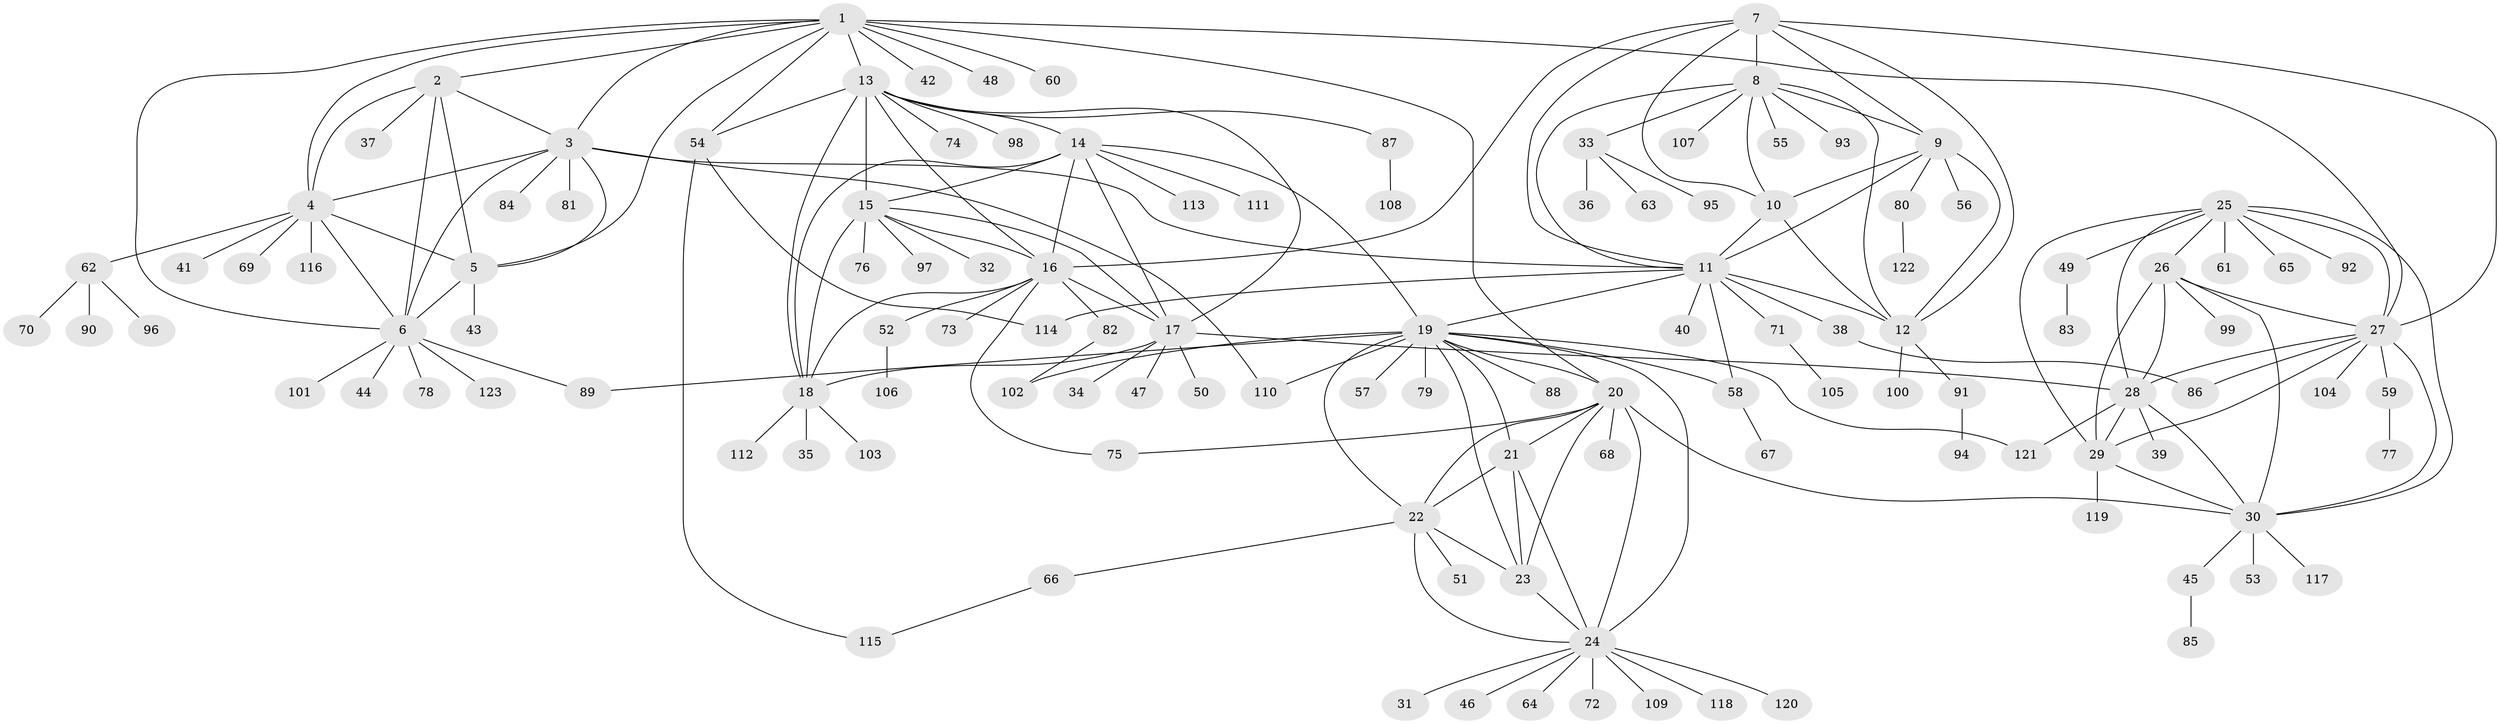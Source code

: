 // Generated by graph-tools (version 1.1) at 2025/26/03/09/25 03:26:45]
// undirected, 123 vertices, 188 edges
graph export_dot {
graph [start="1"]
  node [color=gray90,style=filled];
  1;
  2;
  3;
  4;
  5;
  6;
  7;
  8;
  9;
  10;
  11;
  12;
  13;
  14;
  15;
  16;
  17;
  18;
  19;
  20;
  21;
  22;
  23;
  24;
  25;
  26;
  27;
  28;
  29;
  30;
  31;
  32;
  33;
  34;
  35;
  36;
  37;
  38;
  39;
  40;
  41;
  42;
  43;
  44;
  45;
  46;
  47;
  48;
  49;
  50;
  51;
  52;
  53;
  54;
  55;
  56;
  57;
  58;
  59;
  60;
  61;
  62;
  63;
  64;
  65;
  66;
  67;
  68;
  69;
  70;
  71;
  72;
  73;
  74;
  75;
  76;
  77;
  78;
  79;
  80;
  81;
  82;
  83;
  84;
  85;
  86;
  87;
  88;
  89;
  90;
  91;
  92;
  93;
  94;
  95;
  96;
  97;
  98;
  99;
  100;
  101;
  102;
  103;
  104;
  105;
  106;
  107;
  108;
  109;
  110;
  111;
  112;
  113;
  114;
  115;
  116;
  117;
  118;
  119;
  120;
  121;
  122;
  123;
  1 -- 2;
  1 -- 3;
  1 -- 4;
  1 -- 5;
  1 -- 6;
  1 -- 13;
  1 -- 20;
  1 -- 27;
  1 -- 42;
  1 -- 48;
  1 -- 54;
  1 -- 60;
  2 -- 3;
  2 -- 4;
  2 -- 5;
  2 -- 6;
  2 -- 37;
  3 -- 4;
  3 -- 5;
  3 -- 6;
  3 -- 11;
  3 -- 81;
  3 -- 84;
  3 -- 110;
  4 -- 5;
  4 -- 6;
  4 -- 41;
  4 -- 62;
  4 -- 69;
  4 -- 116;
  5 -- 6;
  5 -- 43;
  6 -- 44;
  6 -- 78;
  6 -- 89;
  6 -- 101;
  6 -- 123;
  7 -- 8;
  7 -- 9;
  7 -- 10;
  7 -- 11;
  7 -- 12;
  7 -- 16;
  7 -- 27;
  8 -- 9;
  8 -- 10;
  8 -- 11;
  8 -- 12;
  8 -- 33;
  8 -- 55;
  8 -- 93;
  8 -- 107;
  9 -- 10;
  9 -- 11;
  9 -- 12;
  9 -- 56;
  9 -- 80;
  10 -- 11;
  10 -- 12;
  11 -- 12;
  11 -- 19;
  11 -- 38;
  11 -- 40;
  11 -- 58;
  11 -- 71;
  11 -- 114;
  12 -- 91;
  12 -- 100;
  13 -- 14;
  13 -- 15;
  13 -- 16;
  13 -- 17;
  13 -- 18;
  13 -- 54;
  13 -- 74;
  13 -- 87;
  13 -- 98;
  14 -- 15;
  14 -- 16;
  14 -- 17;
  14 -- 18;
  14 -- 19;
  14 -- 111;
  14 -- 113;
  15 -- 16;
  15 -- 17;
  15 -- 18;
  15 -- 32;
  15 -- 76;
  15 -- 97;
  16 -- 17;
  16 -- 18;
  16 -- 52;
  16 -- 73;
  16 -- 75;
  16 -- 82;
  17 -- 18;
  17 -- 28;
  17 -- 34;
  17 -- 47;
  17 -- 50;
  18 -- 35;
  18 -- 103;
  18 -- 112;
  19 -- 20;
  19 -- 21;
  19 -- 22;
  19 -- 23;
  19 -- 24;
  19 -- 57;
  19 -- 58;
  19 -- 79;
  19 -- 88;
  19 -- 89;
  19 -- 102;
  19 -- 110;
  19 -- 121;
  20 -- 21;
  20 -- 22;
  20 -- 23;
  20 -- 24;
  20 -- 30;
  20 -- 68;
  20 -- 75;
  21 -- 22;
  21 -- 23;
  21 -- 24;
  22 -- 23;
  22 -- 24;
  22 -- 51;
  22 -- 66;
  23 -- 24;
  24 -- 31;
  24 -- 46;
  24 -- 64;
  24 -- 72;
  24 -- 109;
  24 -- 118;
  24 -- 120;
  25 -- 26;
  25 -- 27;
  25 -- 28;
  25 -- 29;
  25 -- 30;
  25 -- 49;
  25 -- 61;
  25 -- 65;
  25 -- 92;
  26 -- 27;
  26 -- 28;
  26 -- 29;
  26 -- 30;
  26 -- 99;
  27 -- 28;
  27 -- 29;
  27 -- 30;
  27 -- 59;
  27 -- 86;
  27 -- 104;
  28 -- 29;
  28 -- 30;
  28 -- 39;
  28 -- 121;
  29 -- 30;
  29 -- 119;
  30 -- 45;
  30 -- 53;
  30 -- 117;
  33 -- 36;
  33 -- 63;
  33 -- 95;
  38 -- 86;
  45 -- 85;
  49 -- 83;
  52 -- 106;
  54 -- 114;
  54 -- 115;
  58 -- 67;
  59 -- 77;
  62 -- 70;
  62 -- 90;
  62 -- 96;
  66 -- 115;
  71 -- 105;
  80 -- 122;
  82 -- 102;
  87 -- 108;
  91 -- 94;
}
